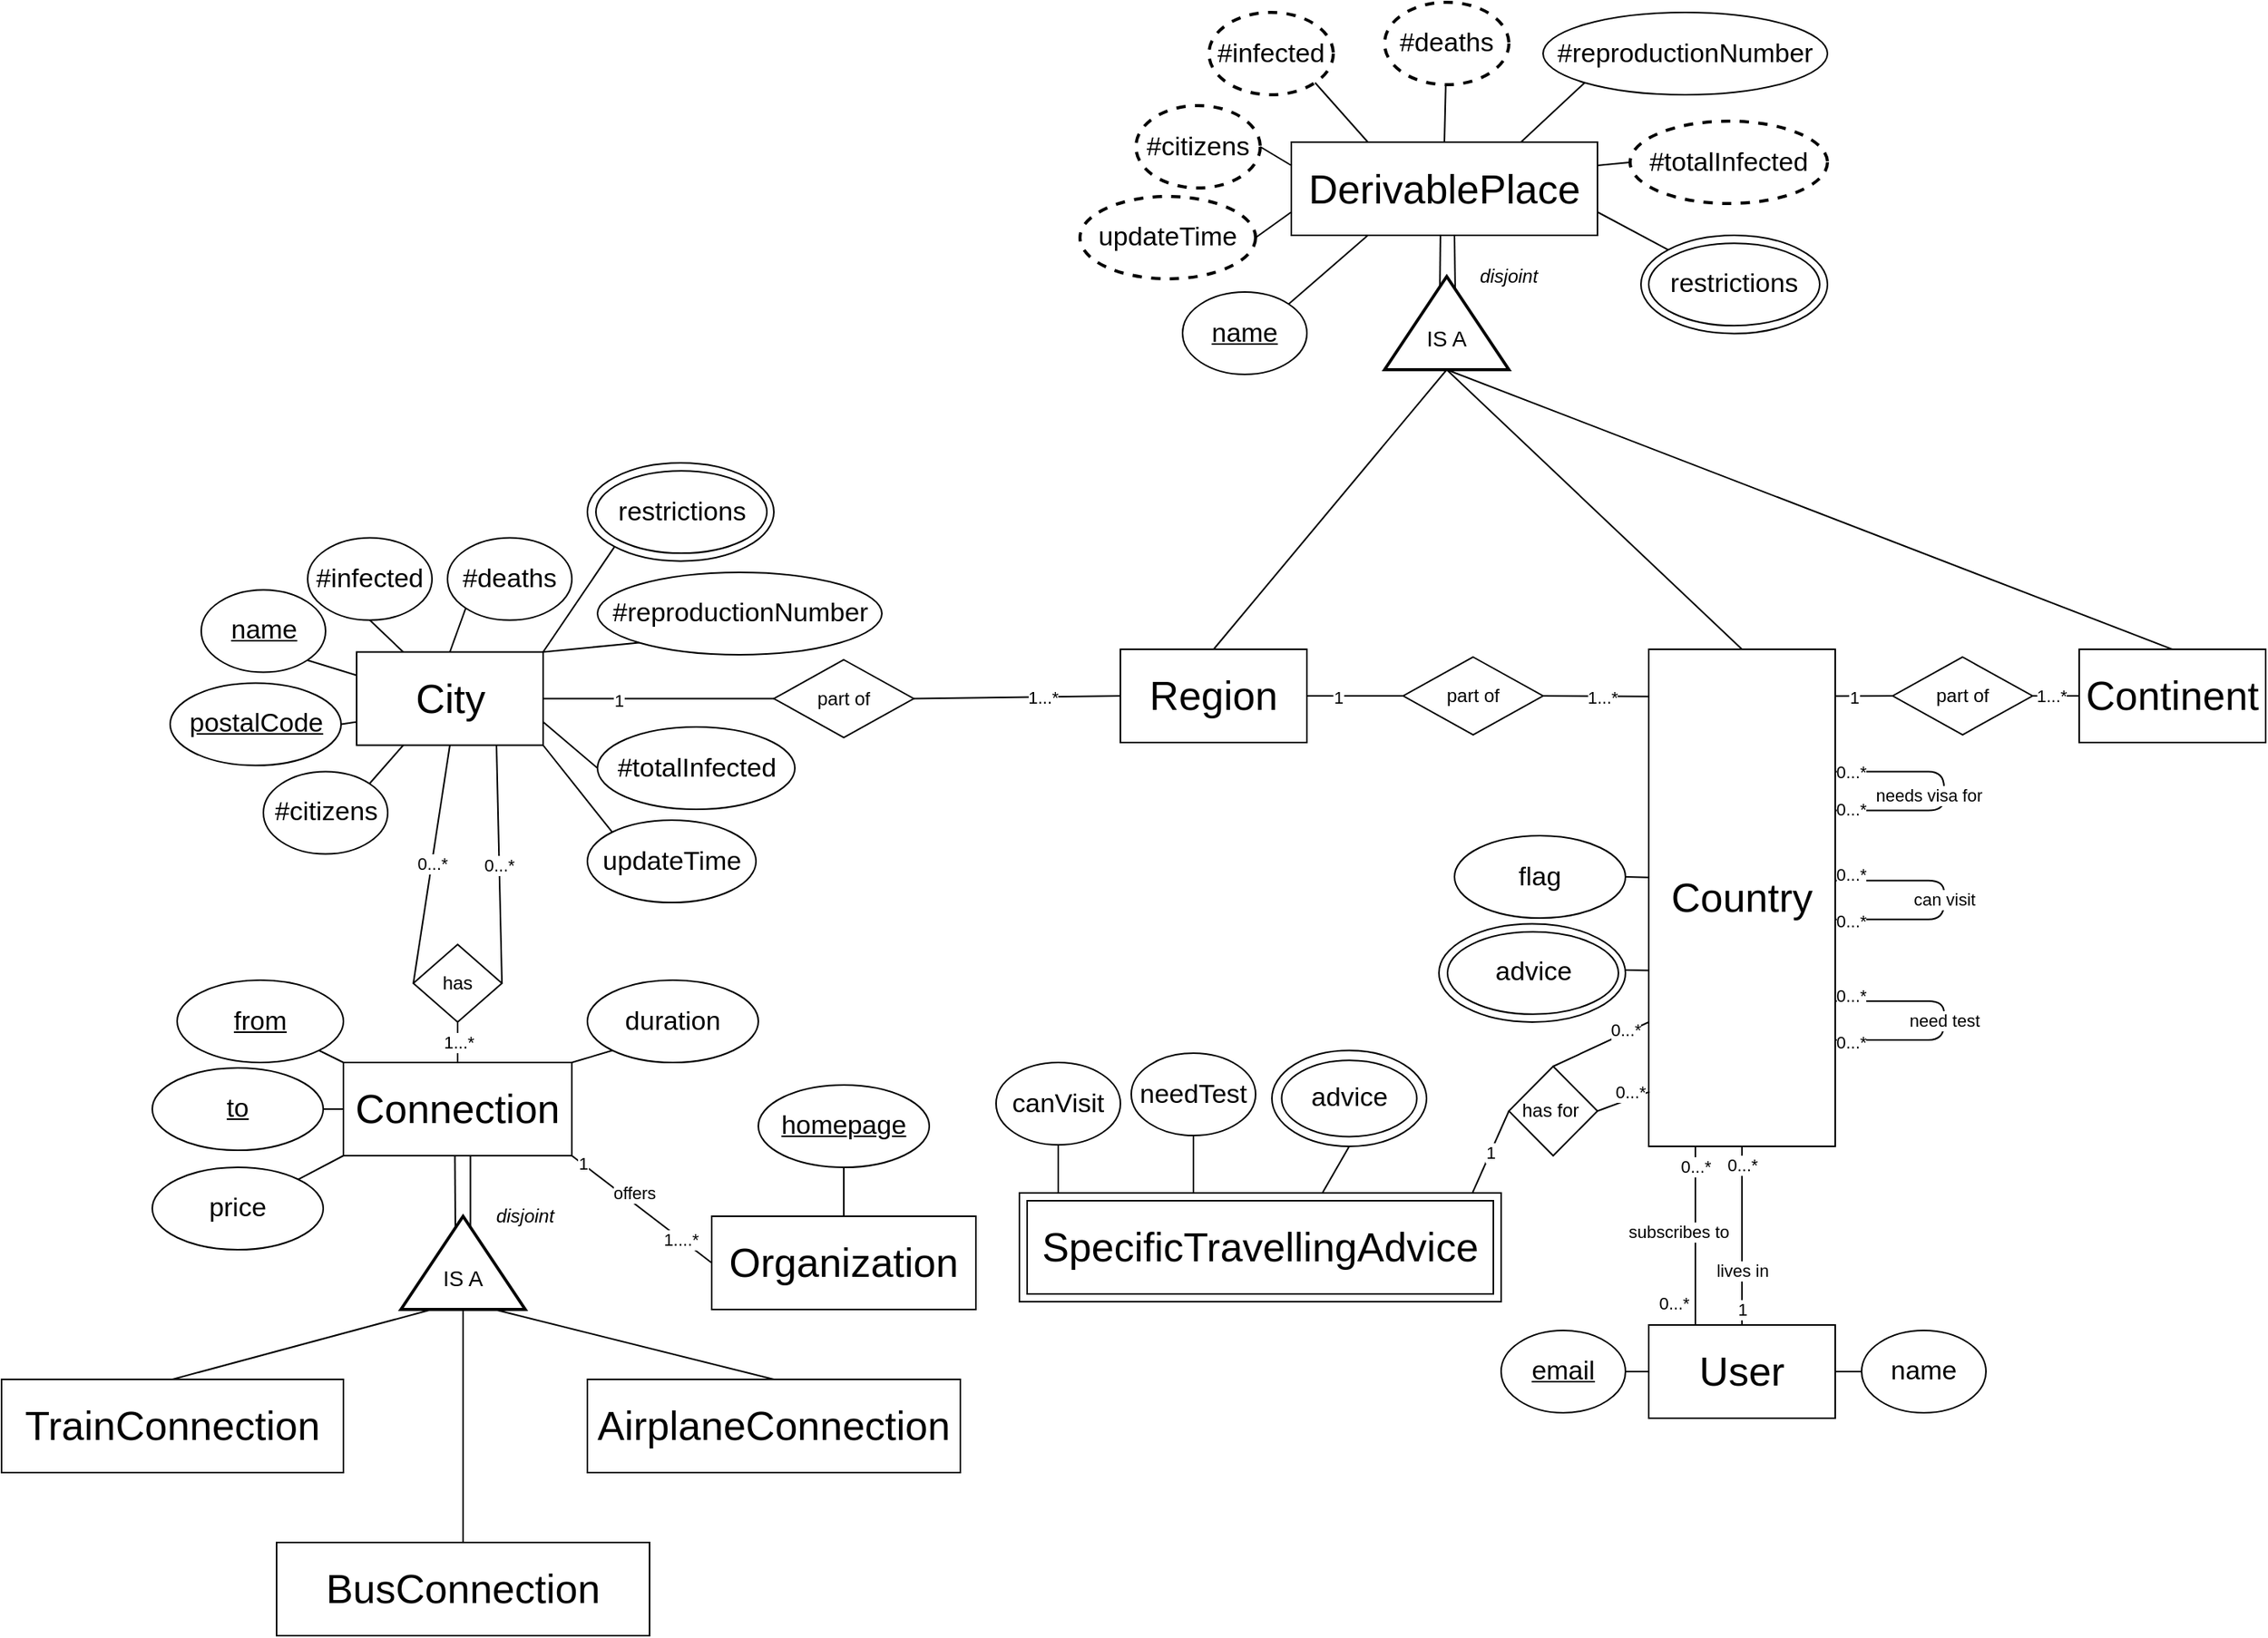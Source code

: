 <mxfile version="13.9.2" type="device"><diagram id="ZjA8rYTFpwmVR6wOcmPj" name="Page-1"><mxGraphModel dx="5555" dy="1900" grid="0" gridSize="10" guides="1" tooltips="1" connect="1" arrows="1" fold="1" page="0" pageScale="1" pageWidth="827" pageHeight="1169" math="0" shadow="0"><root><mxCell id="0"/><mxCell id="1" parent="0"/><mxCell id="8H0sQJCH0B06Cu_fK3J2-229" value="" style="ellipse;whiteSpace=wrap;html=1;" vertex="1" parent="1"><mxGeometry x="-1492" y="-206.5" width="120" height="63.25" as="geometry"/></mxCell><mxCell id="8H0sQJCH0B06Cu_fK3J2-204" value="" style="rounded=0;whiteSpace=wrap;html=1;strokeWidth=1;" vertex="1" parent="1"><mxGeometry x="-1892" y="410" width="310" height="70" as="geometry"/></mxCell><mxCell id="8H0sQJCH0B06Cu_fK3J2-1" value="&lt;font style=&quot;font-size: 26px&quot;&gt;DerivablePlace&lt;/font&gt;" style="rounded=0;whiteSpace=wrap;html=1;strokeWidth=1;" vertex="1" parent="1"><mxGeometry x="-1717" y="-266.5" width="197" height="60" as="geometry"/></mxCell><mxCell id="8H0sQJCH0B06Cu_fK3J2-2" value="&lt;font style=&quot;font-size: 17px&quot;&gt;#citizens&lt;/font&gt;" style="ellipse;whiteSpace=wrap;html=1;dashed=1;strokeWidth=2;" vertex="1" parent="1"><mxGeometry x="-1817" y="-290" width="80" height="53" as="geometry"/></mxCell><mxCell id="8H0sQJCH0B06Cu_fK3J2-4" value="&lt;font style=&quot;font-size: 17px&quot;&gt;#infected&lt;/font&gt;" style="ellipse;whiteSpace=wrap;html=1;dashed=1;strokeWidth=2;" vertex="1" parent="1"><mxGeometry x="-1770" y="-350" width="80" height="53" as="geometry"/></mxCell><mxCell id="8H0sQJCH0B06Cu_fK3J2-5" value="&lt;font style=&quot;font-size: 17px&quot;&gt;#deaths&lt;/font&gt;" style="ellipse;whiteSpace=wrap;html=1;dashed=1;strokeWidth=2;" vertex="1" parent="1"><mxGeometry x="-1657" y="-356.5" width="80" height="53" as="geometry"/></mxCell><mxCell id="8H0sQJCH0B06Cu_fK3J2-6" value="&lt;font style=&quot;font-size: 17px&quot;&gt;#totalInfected&lt;/font&gt;" style="ellipse;whiteSpace=wrap;html=1;dashed=1;strokeWidth=2;" vertex="1" parent="1"><mxGeometry x="-1499" y="-280" width="127" height="53" as="geometry"/></mxCell><mxCell id="8H0sQJCH0B06Cu_fK3J2-7" value="&lt;span style=&quot;font-size: 17px&quot;&gt;#reproductionNumber&lt;/span&gt;" style="ellipse;whiteSpace=wrap;html=1;" vertex="1" parent="1"><mxGeometry x="-1555" y="-350" width="183" height="53" as="geometry"/></mxCell><mxCell id="8H0sQJCH0B06Cu_fK3J2-11" value="" style="endArrow=none;html=1;exitX=1;exitY=0.25;exitDx=0;exitDy=0;entryX=0;entryY=0.5;entryDx=0;entryDy=0;" edge="1" parent="1" source="8H0sQJCH0B06Cu_fK3J2-1" target="8H0sQJCH0B06Cu_fK3J2-6"><mxGeometry width="50" height="50" relative="1" as="geometry"><mxPoint x="-1497" y="-186.5" as="sourcePoint"/><mxPoint x="-1548.5" y="-250.0" as="targetPoint"/></mxGeometry></mxCell><mxCell id="8H0sQJCH0B06Cu_fK3J2-12" value="" style="endArrow=none;html=1;exitX=0.75;exitY=0;exitDx=0;exitDy=0;entryX=0;entryY=1;entryDx=0;entryDy=0;" edge="1" parent="1" source="8H0sQJCH0B06Cu_fK3J2-1" target="8H0sQJCH0B06Cu_fK3J2-7"><mxGeometry width="50" height="50" relative="1" as="geometry"><mxPoint x="-1497" y="-186.5" as="sourcePoint"/><mxPoint x="-1545.616" y="-291.484" as="targetPoint"/></mxGeometry></mxCell><mxCell id="8H0sQJCH0B06Cu_fK3J2-13" value="" style="endArrow=none;html=1;exitX=0.5;exitY=0;exitDx=0;exitDy=0;" edge="1" parent="1" source="8H0sQJCH0B06Cu_fK3J2-1" target="8H0sQJCH0B06Cu_fK3J2-5"><mxGeometry width="50" height="50" relative="1" as="geometry"><mxPoint x="-1627" y="-186.5" as="sourcePoint"/><mxPoint x="-1577" y="-236.5" as="targetPoint"/></mxGeometry></mxCell><mxCell id="8H0sQJCH0B06Cu_fK3J2-14" value="" style="endArrow=none;html=1;exitX=0.25;exitY=0;exitDx=0;exitDy=0;entryX=1;entryY=1;entryDx=0;entryDy=0;" edge="1" parent="1" source="8H0sQJCH0B06Cu_fK3J2-1" target="8H0sQJCH0B06Cu_fK3J2-4"><mxGeometry width="50" height="50" relative="1" as="geometry"><mxPoint x="-1740" y="-269.5" as="sourcePoint"/><mxPoint x="-1640" y="-239.5" as="targetPoint"/></mxGeometry></mxCell><mxCell id="8H0sQJCH0B06Cu_fK3J2-15" value="" style="endArrow=none;html=1;exitX=0;exitY=0.25;exitDx=0;exitDy=0;entryX=1;entryY=0.5;entryDx=0;entryDy=0;" edge="1" parent="1" source="8H0sQJCH0B06Cu_fK3J2-1" target="8H0sQJCH0B06Cu_fK3J2-2"><mxGeometry width="50" height="50" relative="1" as="geometry"><mxPoint x="-1740" y="-254.5" as="sourcePoint"/><mxPoint x="-1640" y="-239.5" as="targetPoint"/></mxGeometry></mxCell><mxCell id="8H0sQJCH0B06Cu_fK3J2-17" value="&lt;font style=&quot;font-size: 26px&quot;&gt;City&lt;/font&gt;" style="rounded=0;whiteSpace=wrap;html=1;" vertex="1" parent="1"><mxGeometry x="-2318.5" y="61.75" width="120" height="60" as="geometry"/></mxCell><mxCell id="8H0sQJCH0B06Cu_fK3J2-23" value="&lt;font style=&quot;font-size: 17px&quot;&gt;&lt;u&gt;name&lt;/u&gt;&lt;/font&gt;" style="ellipse;whiteSpace=wrap;html=1;" vertex="1" parent="1"><mxGeometry x="-2418.5" y="21.75" width="80" height="53" as="geometry"/></mxCell><mxCell id="8H0sQJCH0B06Cu_fK3J2-24" value="&lt;span style=&quot;font-size: 17px&quot;&gt;&lt;u&gt;postalCode&lt;/u&gt;&lt;/span&gt;" style="ellipse;whiteSpace=wrap;html=1;" vertex="1" parent="1"><mxGeometry x="-2438.5" y="81.75" width="110" height="53" as="geometry"/></mxCell><mxCell id="8H0sQJCH0B06Cu_fK3J2-26" value="" style="endArrow=none;html=1;exitX=1;exitY=0.5;exitDx=0;exitDy=0;entryX=0;entryY=0.75;entryDx=0;entryDy=0;" edge="1" parent="1" source="8H0sQJCH0B06Cu_fK3J2-24" target="8H0sQJCH0B06Cu_fK3J2-17"><mxGeometry width="50" height="50" relative="1" as="geometry"><mxPoint x="-2145.5" y="351.75" as="sourcePoint"/><mxPoint x="-2095.5" y="301.75" as="targetPoint"/></mxGeometry></mxCell><mxCell id="8H0sQJCH0B06Cu_fK3J2-29" value="" style="endArrow=none;html=1;exitX=0;exitY=0.25;exitDx=0;exitDy=0;entryX=1;entryY=1;entryDx=0;entryDy=0;" edge="1" parent="1" source="8H0sQJCH0B06Cu_fK3J2-17" target="8H0sQJCH0B06Cu_fK3J2-23"><mxGeometry width="50" height="50" relative="1" as="geometry"><mxPoint x="-2275.5" y="351.75" as="sourcePoint"/><mxPoint x="-2336.884" y="246.766" as="targetPoint"/></mxGeometry></mxCell><mxCell id="8H0sQJCH0B06Cu_fK3J2-32" value="" style="triangle;whiteSpace=wrap;html=1;strokeWidth=2;rotation=-90;" vertex="1" parent="1"><mxGeometry x="-1647" y="-190" width="60" height="80" as="geometry"/></mxCell><mxCell id="8H0sQJCH0B06Cu_fK3J2-33" value="&lt;font style=&quot;font-size: 14px&quot;&gt;IS A&lt;/font&gt;" style="text;html=1;strokeColor=none;fillColor=none;align=center;verticalAlign=middle;whiteSpace=wrap;rounded=0;" vertex="1" parent="1"><mxGeometry x="-1637" y="-150" width="40" height="20" as="geometry"/></mxCell><mxCell id="8H0sQJCH0B06Cu_fK3J2-34" value="&lt;i&gt;disjoint&lt;/i&gt;" style="text;html=1;strokeColor=none;fillColor=none;align=center;verticalAlign=middle;whiteSpace=wrap;rounded=0;" vertex="1" parent="1"><mxGeometry x="-1597" y="-190" width="40" height="20" as="geometry"/></mxCell><mxCell id="8H0sQJCH0B06Cu_fK3J2-36" value="&lt;span style=&quot;font-size: 26px&quot;&gt;Region&lt;/span&gt;" style="rounded=0;whiteSpace=wrap;html=1;" vertex="1" parent="1"><mxGeometry x="-1827" y="60" width="120" height="60" as="geometry"/></mxCell><mxCell id="8H0sQJCH0B06Cu_fK3J2-37" value="&lt;font style=&quot;font-size: 17px&quot;&gt;&lt;u&gt;name&lt;/u&gt;&lt;/font&gt;" style="ellipse;whiteSpace=wrap;html=1;" vertex="1" parent="1"><mxGeometry x="-1787" y="-170" width="80" height="53" as="geometry"/></mxCell><mxCell id="8H0sQJCH0B06Cu_fK3J2-40" value="" style="endArrow=none;html=1;exitX=0.25;exitY=1;exitDx=0;exitDy=0;entryX=1;entryY=0;entryDx=0;entryDy=0;" edge="1" parent="1" source="8H0sQJCH0B06Cu_fK3J2-1" target="8H0sQJCH0B06Cu_fK3J2-37"><mxGeometry width="50" height="50" relative="1" as="geometry"><mxPoint x="-1777" y="140" as="sourcePoint"/><mxPoint x="-1838.384" y="35.016" as="targetPoint"/></mxGeometry></mxCell><mxCell id="8H0sQJCH0B06Cu_fK3J2-41" value="&lt;font style=&quot;font-size: 26px&quot;&gt;Country&lt;/font&gt;" style="rounded=0;whiteSpace=wrap;html=1;" vertex="1" parent="1"><mxGeometry x="-1487" y="60" width="120" height="320" as="geometry"/></mxCell><mxCell id="8H0sQJCH0B06Cu_fK3J2-43" value="&lt;span style=&quot;font-size: 17px&quot;&gt;flag&lt;/span&gt;" style="ellipse;whiteSpace=wrap;html=1;" vertex="1" parent="1"><mxGeometry x="-1612" y="180" width="110" height="53" as="geometry"/></mxCell><mxCell id="8H0sQJCH0B06Cu_fK3J2-44" value="" style="endArrow=none;html=1;exitX=1;exitY=0.5;exitDx=0;exitDy=0;entryX=0.001;entryY=0.459;entryDx=0;entryDy=0;entryPerimeter=0;" edge="1" parent="1" source="8H0sQJCH0B06Cu_fK3J2-43" target="8H0sQJCH0B06Cu_fK3J2-41"><mxGeometry width="50" height="50" relative="1" as="geometry"><mxPoint x="-1307" y="140" as="sourcePoint"/><mxPoint x="-1485" y="198" as="targetPoint"/></mxGeometry></mxCell><mxCell id="8H0sQJCH0B06Cu_fK3J2-50" value="&lt;span style=&quot;font-size: 26px&quot;&gt;Continent&lt;/span&gt;" style="rounded=0;whiteSpace=wrap;html=1;" vertex="1" parent="1"><mxGeometry x="-1210" y="60" width="120" height="60" as="geometry"/></mxCell><mxCell id="8H0sQJCH0B06Cu_fK3J2-54" value="" style="endArrow=none;html=1;exitX=0;exitY=0.5;exitDx=0;exitDy=0;entryX=0.5;entryY=0;entryDx=0;entryDy=0;" edge="1" parent="1" source="8H0sQJCH0B06Cu_fK3J2-32" target="8H0sQJCH0B06Cu_fK3J2-36"><mxGeometry width="50" height="50" relative="1" as="geometry"><mxPoint x="-1610" y="10" as="sourcePoint"/><mxPoint x="-1560" y="-40" as="targetPoint"/></mxGeometry></mxCell><mxCell id="8H0sQJCH0B06Cu_fK3J2-55" value="" style="endArrow=none;html=1;entryX=0;entryY=0.5;entryDx=0;entryDy=0;exitX=0.5;exitY=0;exitDx=0;exitDy=0;" edge="1" parent="1" source="8H0sQJCH0B06Cu_fK3J2-41" target="8H0sQJCH0B06Cu_fK3J2-32"><mxGeometry width="50" height="50" relative="1" as="geometry"><mxPoint x="-1610" y="10" as="sourcePoint"/><mxPoint x="-1560" y="-40" as="targetPoint"/></mxGeometry></mxCell><mxCell id="8H0sQJCH0B06Cu_fK3J2-56" value="" style="endArrow=none;html=1;exitX=0.5;exitY=0;exitDx=0;exitDy=0;" edge="1" parent="1" source="8H0sQJCH0B06Cu_fK3J2-50"><mxGeometry width="50" height="50" relative="1" as="geometry"><mxPoint x="-1610" y="10" as="sourcePoint"/><mxPoint x="-1617" y="-120" as="targetPoint"/></mxGeometry></mxCell><mxCell id="8H0sQJCH0B06Cu_fK3J2-60" value="" style="endArrow=none;html=1;exitX=0.869;exitY=0.568;exitDx=0;exitDy=0;exitPerimeter=0;entryX=0.533;entryY=1.008;entryDx=0;entryDy=0;entryPerimeter=0;" edge="1" parent="1" source="8H0sQJCH0B06Cu_fK3J2-32" target="8H0sQJCH0B06Cu_fK3J2-1"><mxGeometry width="50" height="50" relative="1" as="geometry"><mxPoint x="-1610" y="-150" as="sourcePoint"/><mxPoint x="-1612" y="-200" as="targetPoint"/></mxGeometry></mxCell><mxCell id="8H0sQJCH0B06Cu_fK3J2-61" value="" style="endArrow=none;html=1;exitX=0.899;exitY=0.445;exitDx=0;exitDy=0;exitPerimeter=0;entryX=0.487;entryY=1.008;entryDx=0;entryDy=0;entryPerimeter=0;" edge="1" parent="1" source="8H0sQJCH0B06Cu_fK3J2-32" target="8H0sQJCH0B06Cu_fK3J2-1"><mxGeometry width="50" height="50" relative="1" as="geometry"><mxPoint x="-1629.84" y="-171.18" as="sourcePoint"/><mxPoint x="-1621" y="-208" as="targetPoint"/></mxGeometry></mxCell><mxCell id="8H0sQJCH0B06Cu_fK3J2-63" value="&lt;font style=&quot;font-size: 26px&quot;&gt;Connection&lt;/font&gt;" style="rounded=0;whiteSpace=wrap;html=1;" vertex="1" parent="1"><mxGeometry x="-2327" y="326" width="147" height="60" as="geometry"/></mxCell><mxCell id="8H0sQJCH0B06Cu_fK3J2-64" value="&lt;font style=&quot;font-size: 17px&quot;&gt;&lt;u&gt;from&lt;/u&gt;&lt;/font&gt;" style="ellipse;whiteSpace=wrap;html=1;" vertex="1" parent="1"><mxGeometry x="-2434" y="273" width="107" height="53" as="geometry"/></mxCell><mxCell id="8H0sQJCH0B06Cu_fK3J2-65" value="&lt;span style=&quot;font-size: 17px&quot;&gt;&lt;u&gt;to&lt;/u&gt;&lt;/span&gt;" style="ellipse;whiteSpace=wrap;html=1;" vertex="1" parent="1"><mxGeometry x="-2450" y="329.5" width="110" height="53" as="geometry"/></mxCell><mxCell id="8H0sQJCH0B06Cu_fK3J2-66" value="" style="endArrow=none;html=1;exitX=1;exitY=0.5;exitDx=0;exitDy=0;entryX=0;entryY=0.5;entryDx=0;entryDy=0;" edge="1" parent="1" source="8H0sQJCH0B06Cu_fK3J2-65" target="8H0sQJCH0B06Cu_fK3J2-63"><mxGeometry width="50" height="50" relative="1" as="geometry"><mxPoint x="-2147" y="406" as="sourcePoint"/><mxPoint x="-2097" y="356" as="targetPoint"/></mxGeometry></mxCell><mxCell id="8H0sQJCH0B06Cu_fK3J2-67" value="" style="endArrow=none;html=1;exitX=0;exitY=0;exitDx=0;exitDy=0;entryX=1;entryY=1;entryDx=0;entryDy=0;" edge="1" parent="1" source="8H0sQJCH0B06Cu_fK3J2-63" target="8H0sQJCH0B06Cu_fK3J2-64"><mxGeometry width="50" height="50" relative="1" as="geometry"><mxPoint x="-2277" y="406" as="sourcePoint"/><mxPoint x="-2338.384" y="301.016" as="targetPoint"/></mxGeometry></mxCell><mxCell id="8H0sQJCH0B06Cu_fK3J2-70" value="&lt;span style=&quot;font-size: 17px&quot;&gt;price&lt;/span&gt;" style="ellipse;whiteSpace=wrap;html=1;" vertex="1" parent="1"><mxGeometry x="-2450" y="393.5" width="110" height="53" as="geometry"/></mxCell><mxCell id="8H0sQJCH0B06Cu_fK3J2-71" value="&lt;span style=&quot;font-size: 17px&quot;&gt;duration&lt;/span&gt;" style="ellipse;whiteSpace=wrap;html=1;" vertex="1" parent="1"><mxGeometry x="-2170" y="273" width="110" height="53" as="geometry"/></mxCell><mxCell id="8H0sQJCH0B06Cu_fK3J2-72" value="&lt;span style=&quot;font-size: 17px&quot;&gt;&lt;u&gt;homepage&lt;/u&gt;&lt;/span&gt;" style="ellipse;whiteSpace=wrap;html=1;" vertex="1" parent="1"><mxGeometry x="-2060" y="340.5" width="110" height="53" as="geometry"/></mxCell><mxCell id="8H0sQJCH0B06Cu_fK3J2-73" value="" style="endArrow=none;html=1;exitX=0;exitY=1;exitDx=0;exitDy=0;entryX=1;entryY=0;entryDx=0;entryDy=0;" edge="1" parent="1" source="8H0sQJCH0B06Cu_fK3J2-63" target="8H0sQJCH0B06Cu_fK3J2-70"><mxGeometry width="50" height="50" relative="1" as="geometry"><mxPoint x="-2160" y="440" as="sourcePoint"/><mxPoint x="-2110" y="390" as="targetPoint"/></mxGeometry></mxCell><mxCell id="8H0sQJCH0B06Cu_fK3J2-74" value="" style="endArrow=none;html=1;exitX=0.5;exitY=0;exitDx=0;exitDy=0;entryX=0.5;entryY=1;entryDx=0;entryDy=0;" edge="1" parent="1" source="8H0sQJCH0B06Cu_fK3J2-245" target="8H0sQJCH0B06Cu_fK3J2-72"><mxGeometry width="50" height="50" relative="1" as="geometry"><mxPoint x="-2160" y="440" as="sourcePoint"/><mxPoint x="-2170" y="356" as="targetPoint"/></mxGeometry></mxCell><mxCell id="8H0sQJCH0B06Cu_fK3J2-76" value="" style="endArrow=none;html=1;exitX=0;exitY=1;exitDx=0;exitDy=0;entryX=1;entryY=0;entryDx=0;entryDy=0;" edge="1" parent="1" source="8H0sQJCH0B06Cu_fK3J2-71" target="8H0sQJCH0B06Cu_fK3J2-63"><mxGeometry width="50" height="50" relative="1" as="geometry"><mxPoint x="-2160" y="440" as="sourcePoint"/><mxPoint x="-2110" y="390" as="targetPoint"/></mxGeometry></mxCell><mxCell id="8H0sQJCH0B06Cu_fK3J2-77" value="&lt;font style=&quot;font-size: 26px&quot;&gt;TrainConnection&lt;/font&gt;" style="rounded=0;whiteSpace=wrap;html=1;" vertex="1" parent="1"><mxGeometry x="-2547" y="530" width="220" height="60" as="geometry"/></mxCell><mxCell id="8H0sQJCH0B06Cu_fK3J2-78" value="&lt;font style=&quot;font-size: 26px&quot;&gt;AirplaneConnection&lt;/font&gt;" style="rounded=0;whiteSpace=wrap;html=1;" vertex="1" parent="1"><mxGeometry x="-2170" y="530" width="240" height="60" as="geometry"/></mxCell><mxCell id="8H0sQJCH0B06Cu_fK3J2-81" value="offers" style="endArrow=none;html=1;exitX=1;exitY=1;exitDx=0;exitDy=0;entryX=0;entryY=0.5;entryDx=0;entryDy=0;" edge="1" parent="1" source="8H0sQJCH0B06Cu_fK3J2-63" target="8H0sQJCH0B06Cu_fK3J2-245"><mxGeometry x="-0.183" y="5" width="50" height="50" relative="1" as="geometry"><mxPoint x="-2110" y="440" as="sourcePoint"/><mxPoint x="-2095.007" y="406.815" as="targetPoint"/><mxPoint as="offset"/></mxGeometry></mxCell><mxCell id="8H0sQJCH0B06Cu_fK3J2-247" value="1" style="edgeLabel;html=1;align=center;verticalAlign=middle;resizable=0;points=[];" vertex="1" connectable="0" parent="8H0sQJCH0B06Cu_fK3J2-81"><mxGeometry x="-0.852" relative="1" as="geometry"><mxPoint as="offset"/></mxGeometry></mxCell><mxCell id="8H0sQJCH0B06Cu_fK3J2-248" value="1....*" style="edgeLabel;html=1;align=center;verticalAlign=middle;resizable=0;points=[];" vertex="1" connectable="0" parent="8H0sQJCH0B06Cu_fK3J2-81"><mxGeometry x="0.749" y="-1" relative="1" as="geometry"><mxPoint x="-8.2" y="-7.22" as="offset"/></mxGeometry></mxCell><mxCell id="8H0sQJCH0B06Cu_fK3J2-82" value="" style="triangle;whiteSpace=wrap;html=1;strokeWidth=2;rotation=-90;" vertex="1" parent="1"><mxGeometry x="-2280" y="415" width="60" height="80" as="geometry"/></mxCell><mxCell id="8H0sQJCH0B06Cu_fK3J2-83" value="&lt;font style=&quot;font-size: 14px&quot;&gt;IS A&lt;/font&gt;" style="text;html=1;strokeColor=none;fillColor=none;align=center;verticalAlign=middle;whiteSpace=wrap;rounded=0;" vertex="1" parent="1"><mxGeometry x="-2270" y="455" width="40" height="20" as="geometry"/></mxCell><mxCell id="8H0sQJCH0B06Cu_fK3J2-84" value="&lt;i&gt;disjoint&lt;/i&gt;" style="text;html=1;strokeColor=none;fillColor=none;align=center;verticalAlign=middle;whiteSpace=wrap;rounded=0;" vertex="1" parent="1"><mxGeometry x="-2230" y="415" width="40" height="20" as="geometry"/></mxCell><mxCell id="8H0sQJCH0B06Cu_fK3J2-86" value="" style="endArrow=none;html=1;exitX=0;exitY=0.25;exitDx=0;exitDy=0;entryX=0.5;entryY=0;entryDx=0;entryDy=0;" edge="1" parent="1" source="8H0sQJCH0B06Cu_fK3J2-82" target="8H0sQJCH0B06Cu_fK3J2-77"><mxGeometry width="50" height="50" relative="1" as="geometry"><mxPoint x="-2110" y="380" as="sourcePoint"/><mxPoint x="-2060" y="330" as="targetPoint"/></mxGeometry></mxCell><mxCell id="8H0sQJCH0B06Cu_fK3J2-87" value="" style="endArrow=none;html=1;exitX=0;exitY=0.75;exitDx=0;exitDy=0;entryX=0.5;entryY=0;entryDx=0;entryDy=0;" edge="1" parent="1" source="8H0sQJCH0B06Cu_fK3J2-82" target="8H0sQJCH0B06Cu_fK3J2-78"><mxGeometry width="50" height="50" relative="1" as="geometry"><mxPoint x="-2110" y="380" as="sourcePoint"/><mxPoint x="-2060" y="330" as="targetPoint"/></mxGeometry></mxCell><mxCell id="8H0sQJCH0B06Cu_fK3J2-101" value="" style="endArrow=none;html=1;exitX=0.869;exitY=0.568;exitDx=0;exitDy=0;exitPerimeter=0;entryX=0.556;entryY=1;entryDx=0;entryDy=0;entryPerimeter=0;" edge="1" parent="1" target="8H0sQJCH0B06Cu_fK3J2-63"><mxGeometry width="50" height="50" relative="1" as="geometry"><mxPoint x="-2245.27" y="431.34" as="sourcePoint"/><mxPoint x="-2245.31" y="396.5" as="targetPoint"/></mxGeometry></mxCell><mxCell id="8H0sQJCH0B06Cu_fK3J2-102" value="" style="endArrow=none;html=1;exitX=0.861;exitY=0.438;exitDx=0;exitDy=0;exitPerimeter=0;entryX=0.488;entryY=0.994;entryDx=0;entryDy=0;entryPerimeter=0;" edge="1" parent="1" source="8H0sQJCH0B06Cu_fK3J2-82" target="8H0sQJCH0B06Cu_fK3J2-63"><mxGeometry width="50" height="50" relative="1" as="geometry"><mxPoint x="-2255.11" y="429.54" as="sourcePoint"/><mxPoint x="-2255.27" y="397.46" as="targetPoint"/></mxGeometry></mxCell><mxCell id="8H0sQJCH0B06Cu_fK3J2-103" value="has" style="rhombus;whiteSpace=wrap;html=1;rotation=0;" vertex="1" parent="1"><mxGeometry x="-2282" y="250" width="57" height="50" as="geometry"/></mxCell><mxCell id="8H0sQJCH0B06Cu_fK3J2-104" value="0...*" style="endArrow=none;html=1;exitX=1;exitY=0.5;exitDx=0;exitDy=0;entryX=0.75;entryY=1;entryDx=0;entryDy=0;" edge="1" parent="1" source="8H0sQJCH0B06Cu_fK3J2-103" target="8H0sQJCH0B06Cu_fK3J2-17"><mxGeometry width="50" height="50" relative="1" as="geometry"><mxPoint x="-1737" y="80" as="sourcePoint"/><mxPoint x="-2212" y="260" as="targetPoint"/></mxGeometry></mxCell><mxCell id="8H0sQJCH0B06Cu_fK3J2-105" value="0...*" style="endArrow=none;html=1;exitX=0;exitY=0.5;exitDx=0;exitDy=0;entryX=0.5;entryY=1;entryDx=0;entryDy=0;" edge="1" parent="1" source="8H0sQJCH0B06Cu_fK3J2-103" target="8H0sQJCH0B06Cu_fK3J2-17"><mxGeometry width="50" height="50" relative="1" as="geometry"><mxPoint x="-1737" y="80" as="sourcePoint"/><mxPoint x="-2302" y="260" as="targetPoint"/></mxGeometry></mxCell><mxCell id="8H0sQJCH0B06Cu_fK3J2-106" value="1...*" style="endArrow=none;html=1;entryX=0.5;entryY=0;entryDx=0;entryDy=0;exitX=0.5;exitY=1;exitDx=0;exitDy=0;" edge="1" parent="1" source="8H0sQJCH0B06Cu_fK3J2-103" target="8H0sQJCH0B06Cu_fK3J2-63"><mxGeometry width="50" height="50" relative="1" as="geometry"><mxPoint x="-2287" y="479.5" as="sourcePoint"/><mxPoint x="-2247" y="369.5" as="targetPoint"/></mxGeometry></mxCell><mxCell id="8H0sQJCH0B06Cu_fK3J2-107" value="&lt;font style=&quot;font-size: 17px&quot;&gt;#infected&lt;/font&gt;" style="ellipse;whiteSpace=wrap;html=1;" vertex="1" parent="1"><mxGeometry x="-2350" y="-11.75" width="80" height="53" as="geometry"/></mxCell><mxCell id="8H0sQJCH0B06Cu_fK3J2-108" value="&lt;font style=&quot;font-size: 17px&quot;&gt;#deaths&lt;/font&gt;" style="ellipse;whiteSpace=wrap;html=1;" vertex="1" parent="1"><mxGeometry x="-2260" y="-11.75" width="80" height="53" as="geometry"/></mxCell><mxCell id="8H0sQJCH0B06Cu_fK3J2-109" value="&lt;span style=&quot;font-size: 17px&quot;&gt;#reproductionNumber&lt;/span&gt;" style="ellipse;whiteSpace=wrap;html=1;" vertex="1" parent="1"><mxGeometry x="-2163.5" y="10.5" width="183" height="53" as="geometry"/></mxCell><mxCell id="8H0sQJCH0B06Cu_fK3J2-110" value="&lt;font style=&quot;font-size: 17px&quot;&gt;#totalInfected&lt;/font&gt;" style="ellipse;whiteSpace=wrap;html=1;" vertex="1" parent="1"><mxGeometry x="-2163.5" y="110" width="127" height="53" as="geometry"/></mxCell><mxCell id="8H0sQJCH0B06Cu_fK3J2-111" value="&lt;font style=&quot;font-size: 17px&quot;&gt;#citizens&lt;/font&gt;" style="ellipse;whiteSpace=wrap;html=1;" vertex="1" parent="1"><mxGeometry x="-2378.5" y="138.75" width="80" height="53" as="geometry"/></mxCell><mxCell id="8H0sQJCH0B06Cu_fK3J2-112" value="" style="endArrow=none;html=1;exitX=0.25;exitY=0;exitDx=0;exitDy=0;entryX=0.5;entryY=1;entryDx=0;entryDy=0;" edge="1" parent="1" source="8H0sQJCH0B06Cu_fK3J2-17" target="8H0sQJCH0B06Cu_fK3J2-107"><mxGeometry width="50" height="50" relative="1" as="geometry"><mxPoint x="-2188.5" y="291.75" as="sourcePoint"/><mxPoint x="-2138.5" y="241.75" as="targetPoint"/></mxGeometry></mxCell><mxCell id="8H0sQJCH0B06Cu_fK3J2-113" value="" style="endArrow=none;html=1;exitX=0.5;exitY=0;exitDx=0;exitDy=0;entryX=0;entryY=1;entryDx=0;entryDy=0;" edge="1" parent="1" source="8H0sQJCH0B06Cu_fK3J2-17" target="8H0sQJCH0B06Cu_fK3J2-108"><mxGeometry width="50" height="50" relative="1" as="geometry"><mxPoint x="-2188.5" y="291.75" as="sourcePoint"/><mxPoint x="-2138.5" y="241.75" as="targetPoint"/></mxGeometry></mxCell><mxCell id="8H0sQJCH0B06Cu_fK3J2-114" value="" style="endArrow=none;html=1;exitX=1;exitY=0;exitDx=0;exitDy=0;entryX=0;entryY=1;entryDx=0;entryDy=0;" edge="1" parent="1" source="8H0sQJCH0B06Cu_fK3J2-17" target="8H0sQJCH0B06Cu_fK3J2-109"><mxGeometry width="50" height="50" relative="1" as="geometry"><mxPoint x="-2188.5" y="291.75" as="sourcePoint"/><mxPoint x="-2138.5" y="241.75" as="targetPoint"/></mxGeometry></mxCell><mxCell id="8H0sQJCH0B06Cu_fK3J2-115" value="" style="endArrow=none;html=1;exitX=1;exitY=0.75;exitDx=0;exitDy=0;entryX=0;entryY=0.5;entryDx=0;entryDy=0;" edge="1" parent="1" source="8H0sQJCH0B06Cu_fK3J2-17" target="8H0sQJCH0B06Cu_fK3J2-110"><mxGeometry width="50" height="50" relative="1" as="geometry"><mxPoint x="-2188.5" y="291.75" as="sourcePoint"/><mxPoint x="-2138.5" y="241.75" as="targetPoint"/></mxGeometry></mxCell><mxCell id="8H0sQJCH0B06Cu_fK3J2-116" value="" style="endArrow=none;html=1;exitX=0.25;exitY=1;exitDx=0;exitDy=0;entryX=1;entryY=0;entryDx=0;entryDy=0;" edge="1" parent="1" source="8H0sQJCH0B06Cu_fK3J2-17" target="8H0sQJCH0B06Cu_fK3J2-111"><mxGeometry width="50" height="50" relative="1" as="geometry"><mxPoint x="-2188.5" y="161.75" as="sourcePoint"/><mxPoint x="-2138.5" y="111.75" as="targetPoint"/></mxGeometry></mxCell><mxCell id="8H0sQJCH0B06Cu_fK3J2-120" value="part of" style="shape=rhombus;perimeter=rhombusPerimeter;whiteSpace=wrap;html=1;align=center;" vertex="1" parent="1"><mxGeometry x="-2050" y="66.75" width="90" height="50" as="geometry"/></mxCell><mxCell id="8H0sQJCH0B06Cu_fK3J2-121" value="" style="endArrow=none;html=1;exitX=1;exitY=0.5;exitDx=0;exitDy=0;entryX=0;entryY=0.5;entryDx=0;entryDy=0;" edge="1" parent="1" source="8H0sQJCH0B06Cu_fK3J2-120" target="8H0sQJCH0B06Cu_fK3J2-36"><mxGeometry width="50" height="50" relative="1" as="geometry"><mxPoint x="-1350" y="226.75" as="sourcePoint"/><mxPoint x="-1920" y="91.75" as="targetPoint"/></mxGeometry></mxCell><mxCell id="8H0sQJCH0B06Cu_fK3J2-122" value="1...*" style="edgeLabel;html=1;align=center;verticalAlign=middle;resizable=0;points=[];" vertex="1" connectable="0" parent="8H0sQJCH0B06Cu_fK3J2-121"><mxGeometry x="0.372" y="-1" relative="1" as="geometry"><mxPoint x="-8.33" y="-1" as="offset"/></mxGeometry></mxCell><mxCell id="8H0sQJCH0B06Cu_fK3J2-123" value="" style="endArrow=none;html=1;exitX=0;exitY=0.5;exitDx=0;exitDy=0;entryX=1;entryY=0.5;entryDx=0;entryDy=0;" edge="1" parent="1" source="8H0sQJCH0B06Cu_fK3J2-120" target="8H0sQJCH0B06Cu_fK3J2-17"><mxGeometry width="50" height="50" relative="1" as="geometry"><mxPoint x="-1350" y="226.75" as="sourcePoint"/><mxPoint x="-2110" y="91.75" as="targetPoint"/></mxGeometry></mxCell><mxCell id="8H0sQJCH0B06Cu_fK3J2-124" value="1" style="edgeLabel;html=1;align=center;verticalAlign=middle;resizable=0;points=[];" vertex="1" connectable="0" parent="8H0sQJCH0B06Cu_fK3J2-123"><mxGeometry x="0.353" y="1" relative="1" as="geometry"><mxPoint as="offset"/></mxGeometry></mxCell><mxCell id="8H0sQJCH0B06Cu_fK3J2-125" value="part of" style="shape=rhombus;perimeter=rhombusPerimeter;whiteSpace=wrap;html=1;align=center;" vertex="1" parent="1"><mxGeometry x="-1645" y="65" width="90" height="50" as="geometry"/></mxCell><mxCell id="8H0sQJCH0B06Cu_fK3J2-126" value="" style="endArrow=none;html=1;exitX=1;exitY=0.5;exitDx=0;exitDy=0;entryX=-0.002;entryY=0.095;entryDx=0;entryDy=0;entryPerimeter=0;" edge="1" parent="1" source="8H0sQJCH0B06Cu_fK3J2-125" target="8H0sQJCH0B06Cu_fK3J2-41"><mxGeometry width="50" height="50" relative="1" as="geometry"><mxPoint x="-945" y="225" as="sourcePoint"/><mxPoint x="-1486" y="91" as="targetPoint"/></mxGeometry></mxCell><mxCell id="8H0sQJCH0B06Cu_fK3J2-127" value="1...*" style="edgeLabel;html=1;align=center;verticalAlign=middle;resizable=0;points=[];" vertex="1" connectable="0" parent="8H0sQJCH0B06Cu_fK3J2-126"><mxGeometry x="0.372" y="-1" relative="1" as="geometry"><mxPoint x="-8.33" y="-1" as="offset"/></mxGeometry></mxCell><mxCell id="8H0sQJCH0B06Cu_fK3J2-128" value="" style="endArrow=none;html=1;exitX=0;exitY=0.5;exitDx=0;exitDy=0;entryX=1;entryY=0.5;entryDx=0;entryDy=0;" edge="1" parent="1" source="8H0sQJCH0B06Cu_fK3J2-125" target="8H0sQJCH0B06Cu_fK3J2-36"><mxGeometry width="50" height="50" relative="1" as="geometry"><mxPoint x="-945" y="225" as="sourcePoint"/><mxPoint x="-1705" y="90" as="targetPoint"/></mxGeometry></mxCell><mxCell id="8H0sQJCH0B06Cu_fK3J2-129" value="1" style="edgeLabel;html=1;align=center;verticalAlign=middle;resizable=0;points=[];" vertex="1" connectable="0" parent="8H0sQJCH0B06Cu_fK3J2-128"><mxGeometry x="0.353" y="1" relative="1" as="geometry"><mxPoint as="offset"/></mxGeometry></mxCell><mxCell id="8H0sQJCH0B06Cu_fK3J2-130" value="part of" style="shape=rhombus;perimeter=rhombusPerimeter;whiteSpace=wrap;html=1;align=center;" vertex="1" parent="1"><mxGeometry x="-1330" y="65" width="90" height="50" as="geometry"/></mxCell><mxCell id="8H0sQJCH0B06Cu_fK3J2-131" value="" style="endArrow=none;html=1;exitX=1;exitY=0.5;exitDx=0;exitDy=0;" edge="1" parent="1" source="8H0sQJCH0B06Cu_fK3J2-130"><mxGeometry width="50" height="50" relative="1" as="geometry"><mxPoint x="-630" y="225" as="sourcePoint"/><mxPoint x="-1210" y="90" as="targetPoint"/></mxGeometry></mxCell><mxCell id="8H0sQJCH0B06Cu_fK3J2-132" value="1...*" style="edgeLabel;html=1;align=center;verticalAlign=middle;resizable=0;points=[];" vertex="1" connectable="0" parent="8H0sQJCH0B06Cu_fK3J2-131"><mxGeometry x="0.372" y="-1" relative="1" as="geometry"><mxPoint x="-8.33" y="-1" as="offset"/></mxGeometry></mxCell><mxCell id="8H0sQJCH0B06Cu_fK3J2-133" value="" style="endArrow=none;html=1;exitX=0;exitY=0.5;exitDx=0;exitDy=0;entryX=1.002;entryY=0.094;entryDx=0;entryDy=0;entryPerimeter=0;" edge="1" parent="1" source="8H0sQJCH0B06Cu_fK3J2-130" target="8H0sQJCH0B06Cu_fK3J2-41"><mxGeometry width="50" height="50" relative="1" as="geometry"><mxPoint x="-630" y="225" as="sourcePoint"/><mxPoint x="-1370" y="90" as="targetPoint"/></mxGeometry></mxCell><mxCell id="8H0sQJCH0B06Cu_fK3J2-134" value="1" style="edgeLabel;html=1;align=center;verticalAlign=middle;resizable=0;points=[];" vertex="1" connectable="0" parent="8H0sQJCH0B06Cu_fK3J2-133"><mxGeometry x="0.353" y="1" relative="1" as="geometry"><mxPoint as="offset"/></mxGeometry></mxCell><mxCell id="8H0sQJCH0B06Cu_fK3J2-135" value="&lt;span style=&quot;font-size: 17px&quot;&gt;updateTime&lt;/span&gt;" style="ellipse;whiteSpace=wrap;html=1;" vertex="1" parent="1"><mxGeometry x="-2170" y="170" width="108.5" height="53" as="geometry"/></mxCell><mxCell id="8H0sQJCH0B06Cu_fK3J2-136" value="" style="endArrow=none;html=1;exitX=1;exitY=1;exitDx=0;exitDy=0;entryX=0;entryY=0;entryDx=0;entryDy=0;" edge="1" parent="1" source="8H0sQJCH0B06Cu_fK3J2-17" target="8H0sQJCH0B06Cu_fK3J2-135"><mxGeometry width="50" height="50" relative="1" as="geometry"><mxPoint x="-2060" y="120" as="sourcePoint"/><mxPoint x="-2010" y="70" as="targetPoint"/></mxGeometry></mxCell><mxCell id="8H0sQJCH0B06Cu_fK3J2-138" value="&lt;font style=&quot;font-size: 17px&quot;&gt;updateTime&lt;/font&gt;" style="ellipse;whiteSpace=wrap;html=1;dashed=1;strokeWidth=2;" vertex="1" parent="1"><mxGeometry x="-1853" y="-231.5" width="113" height="53" as="geometry"/></mxCell><mxCell id="8H0sQJCH0B06Cu_fK3J2-139" value="" style="endArrow=none;html=1;entryX=0;entryY=0.75;entryDx=0;entryDy=0;exitX=1;exitY=0.5;exitDx=0;exitDy=0;" edge="1" parent="1" source="8H0sQJCH0B06Cu_fK3J2-138" target="8H0sQJCH0B06Cu_fK3J2-1"><mxGeometry width="50" height="50" relative="1" as="geometry"><mxPoint x="-1753" y="-193" as="sourcePoint"/><mxPoint x="-1740" y="-209.5" as="targetPoint"/></mxGeometry></mxCell><mxCell id="8H0sQJCH0B06Cu_fK3J2-140" value="" style="endArrow=none;html=1;exitX=1;exitY=0.5;exitDx=0;exitDy=0;entryX=0.001;entryY=0.646;entryDx=0;entryDy=0;entryPerimeter=0;" edge="1" parent="1" target="8H0sQJCH0B06Cu_fK3J2-41"><mxGeometry width="50" height="50" relative="1" as="geometry"><mxPoint x="-1502.0" y="266.5" as="sourcePoint"/><mxPoint x="-1510" y="120" as="targetPoint"/></mxGeometry></mxCell><mxCell id="8H0sQJCH0B06Cu_fK3J2-177" value="" style="endArrow=none;html=1;exitX=1;exitY=0.5;exitDx=0;exitDy=0;" edge="1" parent="1"><mxGeometry width="50" height="50" relative="1" as="geometry"><mxPoint x="-1367" y="138.75" as="sourcePoint"/><mxPoint x="-1367" y="163.75" as="targetPoint"/><Array as="points"><mxPoint x="-1297" y="138.75"/><mxPoint x="-1297" y="163.75"/></Array></mxGeometry></mxCell><mxCell id="8H0sQJCH0B06Cu_fK3J2-178" value="needs visa for" style="edgeLabel;html=1;align=center;verticalAlign=middle;resizable=0;points=[];" vertex="1" connectable="0" parent="8H0sQJCH0B06Cu_fK3J2-177"><mxGeometry x="-0.485" y="4" relative="1" as="geometry"><mxPoint x="17.14" y="19" as="offset"/></mxGeometry></mxCell><mxCell id="8H0sQJCH0B06Cu_fK3J2-179" value="0...*" style="edgeLabel;html=1;align=center;verticalAlign=middle;resizable=0;points=[];" vertex="1" connectable="0" parent="8H0sQJCH0B06Cu_fK3J2-177"><mxGeometry x="0.89" y="-1" relative="1" as="geometry"><mxPoint x="0.83" as="offset"/></mxGeometry></mxCell><mxCell id="8H0sQJCH0B06Cu_fK3J2-180" value="0...*" style="edgeLabel;html=1;align=center;verticalAlign=middle;resizable=0;points=[];" vertex="1" connectable="0" parent="8H0sQJCH0B06Cu_fK3J2-177"><mxGeometry x="-0.881" relative="1" as="geometry"><mxPoint as="offset"/></mxGeometry></mxCell><mxCell id="8H0sQJCH0B06Cu_fK3J2-185" value="can visit" style="endArrow=none;html=1;entryX=1;entryY=0.5;entryDx=0;entryDy=0;" edge="1" parent="1"><mxGeometry width="50" height="50" relative="1" as="geometry"><mxPoint x="-1367" y="233.84" as="sourcePoint"/><mxPoint x="-1367" y="208.84" as="targetPoint"/><Array as="points"><mxPoint x="-1297" y="233.84"/><mxPoint x="-1297" y="208.84"/></Array><mxPoint as="offset"/></mxGeometry></mxCell><mxCell id="8H0sQJCH0B06Cu_fK3J2-186" value="0...*" style="edgeLabel;html=1;align=center;verticalAlign=middle;resizable=0;points=[];" vertex="1" connectable="0" parent="8H0sQJCH0B06Cu_fK3J2-185"><mxGeometry x="-0.873" y="-1" relative="1" as="geometry"><mxPoint x="-0.56" as="offset"/></mxGeometry></mxCell><mxCell id="8H0sQJCH0B06Cu_fK3J2-187" value="0...*" style="edgeLabel;html=1;align=center;verticalAlign=middle;resizable=0;points=[];" vertex="1" connectable="0" parent="8H0sQJCH0B06Cu_fK3J2-185"><mxGeometry x="0.835" relative="1" as="geometry"><mxPoint x="-3.61" y="-3.67" as="offset"/></mxGeometry></mxCell><mxCell id="8H0sQJCH0B06Cu_fK3J2-191" value="need test" style="endArrow=none;html=1;entryX=1;entryY=0.5;entryDx=0;entryDy=0;" edge="1" parent="1"><mxGeometry width="50" height="50" relative="1" as="geometry"><mxPoint x="-1367" y="311.5" as="sourcePoint"/><mxPoint x="-1367" y="286.5" as="targetPoint"/><Array as="points"><mxPoint x="-1297" y="311.5"/><mxPoint x="-1297" y="286.5"/></Array><mxPoint as="offset"/></mxGeometry></mxCell><mxCell id="8H0sQJCH0B06Cu_fK3J2-192" value="0...*" style="edgeLabel;html=1;align=center;verticalAlign=middle;resizable=0;points=[];" vertex="1" connectable="0" parent="8H0sQJCH0B06Cu_fK3J2-191"><mxGeometry x="-0.873" y="-1" relative="1" as="geometry"><mxPoint x="-0.56" as="offset"/></mxGeometry></mxCell><mxCell id="8H0sQJCH0B06Cu_fK3J2-193" value="0...*" style="edgeLabel;html=1;align=center;verticalAlign=middle;resizable=0;points=[];" vertex="1" connectable="0" parent="8H0sQJCH0B06Cu_fK3J2-191"><mxGeometry x="0.835" relative="1" as="geometry"><mxPoint x="-3.61" y="-3.67" as="offset"/></mxGeometry></mxCell><mxCell id="8H0sQJCH0B06Cu_fK3J2-194" value="&lt;span style=&quot;font-size: 26px&quot;&gt;SpecificTravellingAdvice&lt;/span&gt;" style="rounded=0;whiteSpace=wrap;html=1;" vertex="1" parent="1"><mxGeometry x="-1887" y="415" width="300" height="60" as="geometry"/></mxCell><mxCell id="8H0sQJCH0B06Cu_fK3J2-195" value="&lt;font style=&quot;font-size: 17px&quot;&gt;canVisit&lt;/font&gt;" style="ellipse;whiteSpace=wrap;html=1;" vertex="1" parent="1"><mxGeometry x="-1907" y="326" width="80" height="53" as="geometry"/></mxCell><mxCell id="8H0sQJCH0B06Cu_fK3J2-196" value="" style="endArrow=none;html=1;entryX=0.5;entryY=1;entryDx=0;entryDy=0;" edge="1" parent="1" target="8H0sQJCH0B06Cu_fK3J2-195"><mxGeometry width="50" height="50" relative="1" as="geometry"><mxPoint x="-1867" y="410" as="sourcePoint"/><mxPoint x="-1867" y="380" as="targetPoint"/></mxGeometry></mxCell><mxCell id="8H0sQJCH0B06Cu_fK3J2-199" value="&lt;font style=&quot;font-size: 17px&quot;&gt;needTest&lt;/font&gt;" style="ellipse;whiteSpace=wrap;html=1;" vertex="1" parent="1"><mxGeometry x="-1820" y="320" width="80" height="53" as="geometry"/></mxCell><mxCell id="8H0sQJCH0B06Cu_fK3J2-201" value="" style="endArrow=none;html=1;exitX=0.5;exitY=1;exitDx=0;exitDy=0;" edge="1" parent="1" source="8H0sQJCH0B06Cu_fK3J2-199"><mxGeometry width="50" height="50" relative="1" as="geometry"><mxPoint x="-1760" y="380" as="sourcePoint"/><mxPoint x="-1780" y="410" as="targetPoint"/></mxGeometry></mxCell><mxCell id="8H0sQJCH0B06Cu_fK3J2-203" value="" style="endArrow=none;html=1;exitX=0.5;exitY=1;exitDx=0;exitDy=0;" edge="1" parent="1" source="8H0sQJCH0B06Cu_fK3J2-242"><mxGeometry width="50" height="50" relative="1" as="geometry"><mxPoint x="-1697" y="373" as="sourcePoint"/><mxPoint x="-1697" y="410" as="targetPoint"/></mxGeometry></mxCell><mxCell id="8H0sQJCH0B06Cu_fK3J2-205" value="has for&amp;nbsp;" style="rhombus;whiteSpace=wrap;html=1;rotation=0;" vertex="1" parent="1"><mxGeometry x="-1577" y="328.5" width="57" height="57.5" as="geometry"/></mxCell><mxCell id="8H0sQJCH0B06Cu_fK3J2-206" value="" style="endArrow=none;html=1;exitX=0;exitY=0.75;exitDx=0;exitDy=0;entryX=0.5;entryY=0;entryDx=0;entryDy=0;" edge="1" parent="1" target="8H0sQJCH0B06Cu_fK3J2-205" source="8H0sQJCH0B06Cu_fK3J2-41"><mxGeometry width="50" height="50" relative="1" as="geometry"><mxPoint x="-1540" y="520" as="sourcePoint"/><mxPoint x="-1740" y="1295" as="targetPoint"/></mxGeometry></mxCell><mxCell id="8H0sQJCH0B06Cu_fK3J2-207" value="0...*" style="edgeLabel;html=1;align=center;verticalAlign=middle;resizable=0;points=[];" vertex="1" connectable="0" parent="8H0sQJCH0B06Cu_fK3J2-206"><mxGeometry x="-0.51" y="-1" relative="1" as="geometry"><mxPoint y="-1" as="offset"/></mxGeometry></mxCell><mxCell id="8H0sQJCH0B06Cu_fK3J2-208" value="" style="endArrow=none;html=1;exitX=1;exitY=0.5;exitDx=0;exitDy=0;entryX=0.005;entryY=0.89;entryDx=0;entryDy=0;entryPerimeter=0;" edge="1" parent="1" source="8H0sQJCH0B06Cu_fK3J2-205" target="8H0sQJCH0B06Cu_fK3J2-41"><mxGeometry width="50" height="50" relative="1" as="geometry"><mxPoint x="-1790" y="1345" as="sourcePoint"/><mxPoint x="-1540" y="595" as="targetPoint"/></mxGeometry></mxCell><mxCell id="8H0sQJCH0B06Cu_fK3J2-209" value="0...*" style="edgeLabel;html=1;align=center;verticalAlign=middle;resizable=0;points=[];" vertex="1" connectable="0" parent="8H0sQJCH0B06Cu_fK3J2-208"><mxGeometry x="0.56" y="3" relative="1" as="geometry"><mxPoint x="-4.7" as="offset"/></mxGeometry></mxCell><mxCell id="8H0sQJCH0B06Cu_fK3J2-210" value="1" style="endArrow=none;html=1;exitX=0;exitY=0.5;exitDx=0;exitDy=0;entryX=0.94;entryY=0.005;entryDx=0;entryDy=0;entryPerimeter=0;" edge="1" parent="1" source="8H0sQJCH0B06Cu_fK3J2-205" target="8H0sQJCH0B06Cu_fK3J2-204"><mxGeometry width="50" height="50" relative="1" as="geometry"><mxPoint x="-1530" y="1095" as="sourcePoint"/><mxPoint x="-1770" y="670" as="targetPoint"/></mxGeometry></mxCell><mxCell id="8H0sQJCH0B06Cu_fK3J2-211" value="&lt;span style=&quot;font-size: 26px&quot;&gt;User&lt;/span&gt;" style="rounded=0;whiteSpace=wrap;html=1;" vertex="1" parent="1"><mxGeometry x="-1487" y="495" width="120" height="60" as="geometry"/></mxCell><mxCell id="8H0sQJCH0B06Cu_fK3J2-212" value="&lt;font style=&quot;font-size: 17px&quot;&gt;&lt;u&gt;email&lt;/u&gt;&lt;/font&gt;" style="ellipse;whiteSpace=wrap;html=1;" vertex="1" parent="1"><mxGeometry x="-1582" y="498.5" width="80" height="53" as="geometry"/></mxCell><mxCell id="8H0sQJCH0B06Cu_fK3J2-213" value="" style="endArrow=none;html=1;exitX=0;exitY=0.5;exitDx=0;exitDy=0;entryX=1;entryY=0.5;entryDx=0;entryDy=0;" edge="1" parent="1" source="8H0sQJCH0B06Cu_fK3J2-211" target="8H0sQJCH0B06Cu_fK3J2-212"><mxGeometry width="50" height="50" relative="1" as="geometry"><mxPoint x="-1477" y="580" as="sourcePoint"/><mxPoint x="-1510" y="525" as="targetPoint"/></mxGeometry></mxCell><mxCell id="8H0sQJCH0B06Cu_fK3J2-218" value="&lt;font style=&quot;font-size: 17px&quot;&gt;name&lt;/font&gt;" style="ellipse;whiteSpace=wrap;html=1;" vertex="1" parent="1"><mxGeometry x="-1350" y="498.5" width="80" height="53" as="geometry"/></mxCell><mxCell id="8H0sQJCH0B06Cu_fK3J2-219" value="" style="endArrow=none;html=1;exitX=1;exitY=0.5;exitDx=0;exitDy=0;entryX=0;entryY=0.5;entryDx=0;entryDy=0;" edge="1" parent="1" source="8H0sQJCH0B06Cu_fK3J2-211" target="8H0sQJCH0B06Cu_fK3J2-218"><mxGeometry width="50" height="50" relative="1" as="geometry"><mxPoint x="-1550" y="450" as="sourcePoint"/><mxPoint x="-1500" y="400" as="targetPoint"/></mxGeometry></mxCell><mxCell id="8H0sQJCH0B06Cu_fK3J2-220" value="subscribes to" style="endArrow=none;html=1;entryX=0.25;entryY=0;entryDx=0;entryDy=0;exitX=0.25;exitY=1;exitDx=0;exitDy=0;" edge="1" parent="1" source="8H0sQJCH0B06Cu_fK3J2-41" target="8H0sQJCH0B06Cu_fK3J2-211"><mxGeometry x="-0.027" y="-11" width="50" height="50" relative="1" as="geometry"><mxPoint x="-1135" y="430.0" as="sourcePoint"/><mxPoint x="-1270" y="530" as="targetPoint"/><mxPoint y="-1" as="offset"/><Array as="points"/></mxGeometry></mxCell><mxCell id="8H0sQJCH0B06Cu_fK3J2-221" value="0...*" style="edgeLabel;html=1;align=center;verticalAlign=middle;resizable=0;points=[];" vertex="1" connectable="0" parent="8H0sQJCH0B06Cu_fK3J2-220"><mxGeometry x="0.744" y="-4" relative="1" as="geometry"><mxPoint x="-10.3" as="offset"/></mxGeometry></mxCell><mxCell id="8H0sQJCH0B06Cu_fK3J2-222" value="0...*" style="edgeLabel;html=1;align=center;verticalAlign=middle;resizable=0;points=[];" vertex="1" connectable="0" parent="8H0sQJCH0B06Cu_fK3J2-220"><mxGeometry x="-0.776" relative="1" as="geometry"><mxPoint as="offset"/></mxGeometry></mxCell><mxCell id="8H0sQJCH0B06Cu_fK3J2-223" value="lives in" style="endArrow=none;html=1;exitX=0.5;exitY=1;exitDx=0;exitDy=0;entryX=0.5;entryY=0;entryDx=0;entryDy=0;" edge="1" parent="1" source="8H0sQJCH0B06Cu_fK3J2-41" target="8H0sQJCH0B06Cu_fK3J2-211"><mxGeometry x="0.391" width="50" height="50" relative="1" as="geometry"><mxPoint x="-1288" y="440.0" as="sourcePoint"/><mxPoint x="-1423" y="540" as="targetPoint"/><Array as="points"/><mxPoint as="offset"/></mxGeometry></mxCell><mxCell id="8H0sQJCH0B06Cu_fK3J2-224" value="0...*" style="edgeLabel;html=1;align=center;verticalAlign=middle;resizable=0;points=[];" vertex="1" connectable="0" parent="8H0sQJCH0B06Cu_fK3J2-223"><mxGeometry x="-0.803" relative="1" as="geometry"><mxPoint as="offset"/></mxGeometry></mxCell><mxCell id="8H0sQJCH0B06Cu_fK3J2-225" value="1" style="edgeLabel;html=1;align=center;verticalAlign=middle;resizable=0;points=[];" vertex="1" connectable="0" parent="8H0sQJCH0B06Cu_fK3J2-223"><mxGeometry x="0.828" relative="1" as="geometry"><mxPoint as="offset"/></mxGeometry></mxCell><mxCell id="8H0sQJCH0B06Cu_fK3J2-226" value="&lt;span style=&quot;font-size: 17px&quot;&gt;restrictions&lt;/span&gt;" style="ellipse;whiteSpace=wrap;html=1;" vertex="1" parent="1"><mxGeometry x="-1487" y="-201.37" width="110" height="53" as="geometry"/></mxCell><mxCell id="8H0sQJCH0B06Cu_fK3J2-230" value="" style="endArrow=none;html=1;exitX=0;exitY=0;exitDx=0;exitDy=0;entryX=1;entryY=0.75;entryDx=0;entryDy=0;" edge="1" parent="1" source="8H0sQJCH0B06Cu_fK3J2-229" target="8H0sQJCH0B06Cu_fK3J2-1"><mxGeometry width="50" height="50" relative="1" as="geometry"><mxPoint x="-1510" y="-140" as="sourcePoint"/><mxPoint x="-1460" y="-190" as="targetPoint"/></mxGeometry></mxCell><mxCell id="8H0sQJCH0B06Cu_fK3J2-232" value="" style="ellipse;whiteSpace=wrap;html=1;" vertex="1" parent="1"><mxGeometry x="-2170" y="-60" width="120" height="63.25" as="geometry"/></mxCell><mxCell id="8H0sQJCH0B06Cu_fK3J2-233" value="&lt;span style=&quot;font-size: 17px&quot;&gt;restrictions&lt;/span&gt;" style="ellipse;whiteSpace=wrap;html=1;" vertex="1" parent="1"><mxGeometry x="-2164.5" y="-54.87" width="110" height="53" as="geometry"/></mxCell><mxCell id="8H0sQJCH0B06Cu_fK3J2-234" value="" style="endArrow=none;html=1;exitX=0;exitY=1;exitDx=0;exitDy=0;entryX=1;entryY=0;entryDx=0;entryDy=0;" edge="1" parent="1" source="8H0sQJCH0B06Cu_fK3J2-232" target="8H0sQJCH0B06Cu_fK3J2-17"><mxGeometry width="50" height="50" relative="1" as="geometry"><mxPoint x="-1770" y="120" as="sourcePoint"/><mxPoint x="-1720" y="70" as="targetPoint"/></mxGeometry></mxCell><mxCell id="8H0sQJCH0B06Cu_fK3J2-237" value="" style="ellipse;whiteSpace=wrap;html=1;" vertex="1" parent="1"><mxGeometry x="-1622" y="236.75" width="120" height="63.25" as="geometry"/></mxCell><mxCell id="8H0sQJCH0B06Cu_fK3J2-238" value="&lt;span style=&quot;font-size: 17px&quot;&gt;advice&lt;/span&gt;" style="ellipse;whiteSpace=wrap;html=1;" vertex="1" parent="1"><mxGeometry x="-1616.5" y="241.88" width="110" height="53" as="geometry"/></mxCell><mxCell id="8H0sQJCH0B06Cu_fK3J2-240" value="&lt;font style=&quot;font-size: 26px&quot;&gt;BusConnection&lt;/font&gt;" style="rounded=0;whiteSpace=wrap;html=1;" vertex="1" parent="1"><mxGeometry x="-2370" y="635" width="240" height="60" as="geometry"/></mxCell><mxCell id="8H0sQJCH0B06Cu_fK3J2-241" value="" style="endArrow=none;html=1;exitX=0.5;exitY=0;exitDx=0;exitDy=0;entryX=0;entryY=0.5;entryDx=0;entryDy=0;" edge="1" parent="1" source="8H0sQJCH0B06Cu_fK3J2-240" target="8H0sQJCH0B06Cu_fK3J2-82"><mxGeometry width="50" height="50" relative="1" as="geometry"><mxPoint x="-2110" y="310" as="sourcePoint"/><mxPoint x="-2060" y="260" as="targetPoint"/></mxGeometry></mxCell><mxCell id="8H0sQJCH0B06Cu_fK3J2-242" value="" style="ellipse;whiteSpace=wrap;html=1;" vertex="1" parent="1"><mxGeometry x="-1729.5" y="318.31" width="99.5" height="61.69" as="geometry"/></mxCell><mxCell id="8H0sQJCH0B06Cu_fK3J2-243" value="&lt;span style=&quot;font-size: 17px&quot;&gt;advice&lt;/span&gt;" style="ellipse;whiteSpace=wrap;html=1;" vertex="1" parent="1"><mxGeometry x="-1723.25" y="324.59" width="87" height="49.13" as="geometry"/></mxCell><mxCell id="8H0sQJCH0B06Cu_fK3J2-245" value="&lt;span style=&quot;font-size: 26px&quot;&gt;Organization&lt;/span&gt;" style="rounded=0;whiteSpace=wrap;html=1;" vertex="1" parent="1"><mxGeometry x="-2090" y="425" width="170" height="60" as="geometry"/></mxCell></root></mxGraphModel></diagram></mxfile>